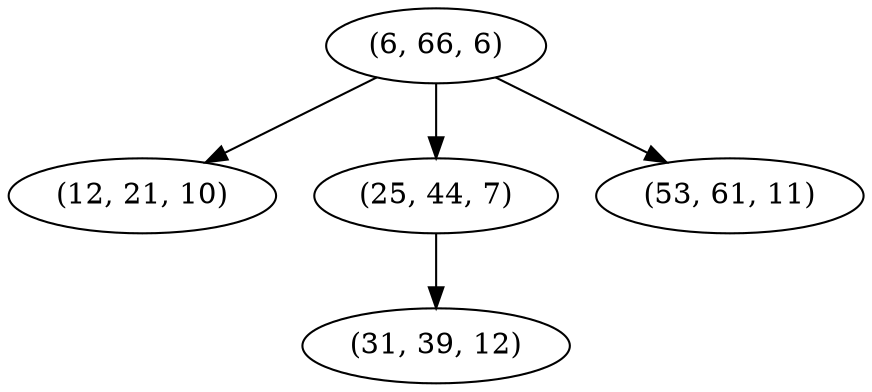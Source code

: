digraph tree {
    "(6, 66, 6)";
    "(12, 21, 10)";
    "(25, 44, 7)";
    "(31, 39, 12)";
    "(53, 61, 11)";
    "(6, 66, 6)" -> "(12, 21, 10)";
    "(6, 66, 6)" -> "(25, 44, 7)";
    "(6, 66, 6)" -> "(53, 61, 11)";
    "(25, 44, 7)" -> "(31, 39, 12)";
}
